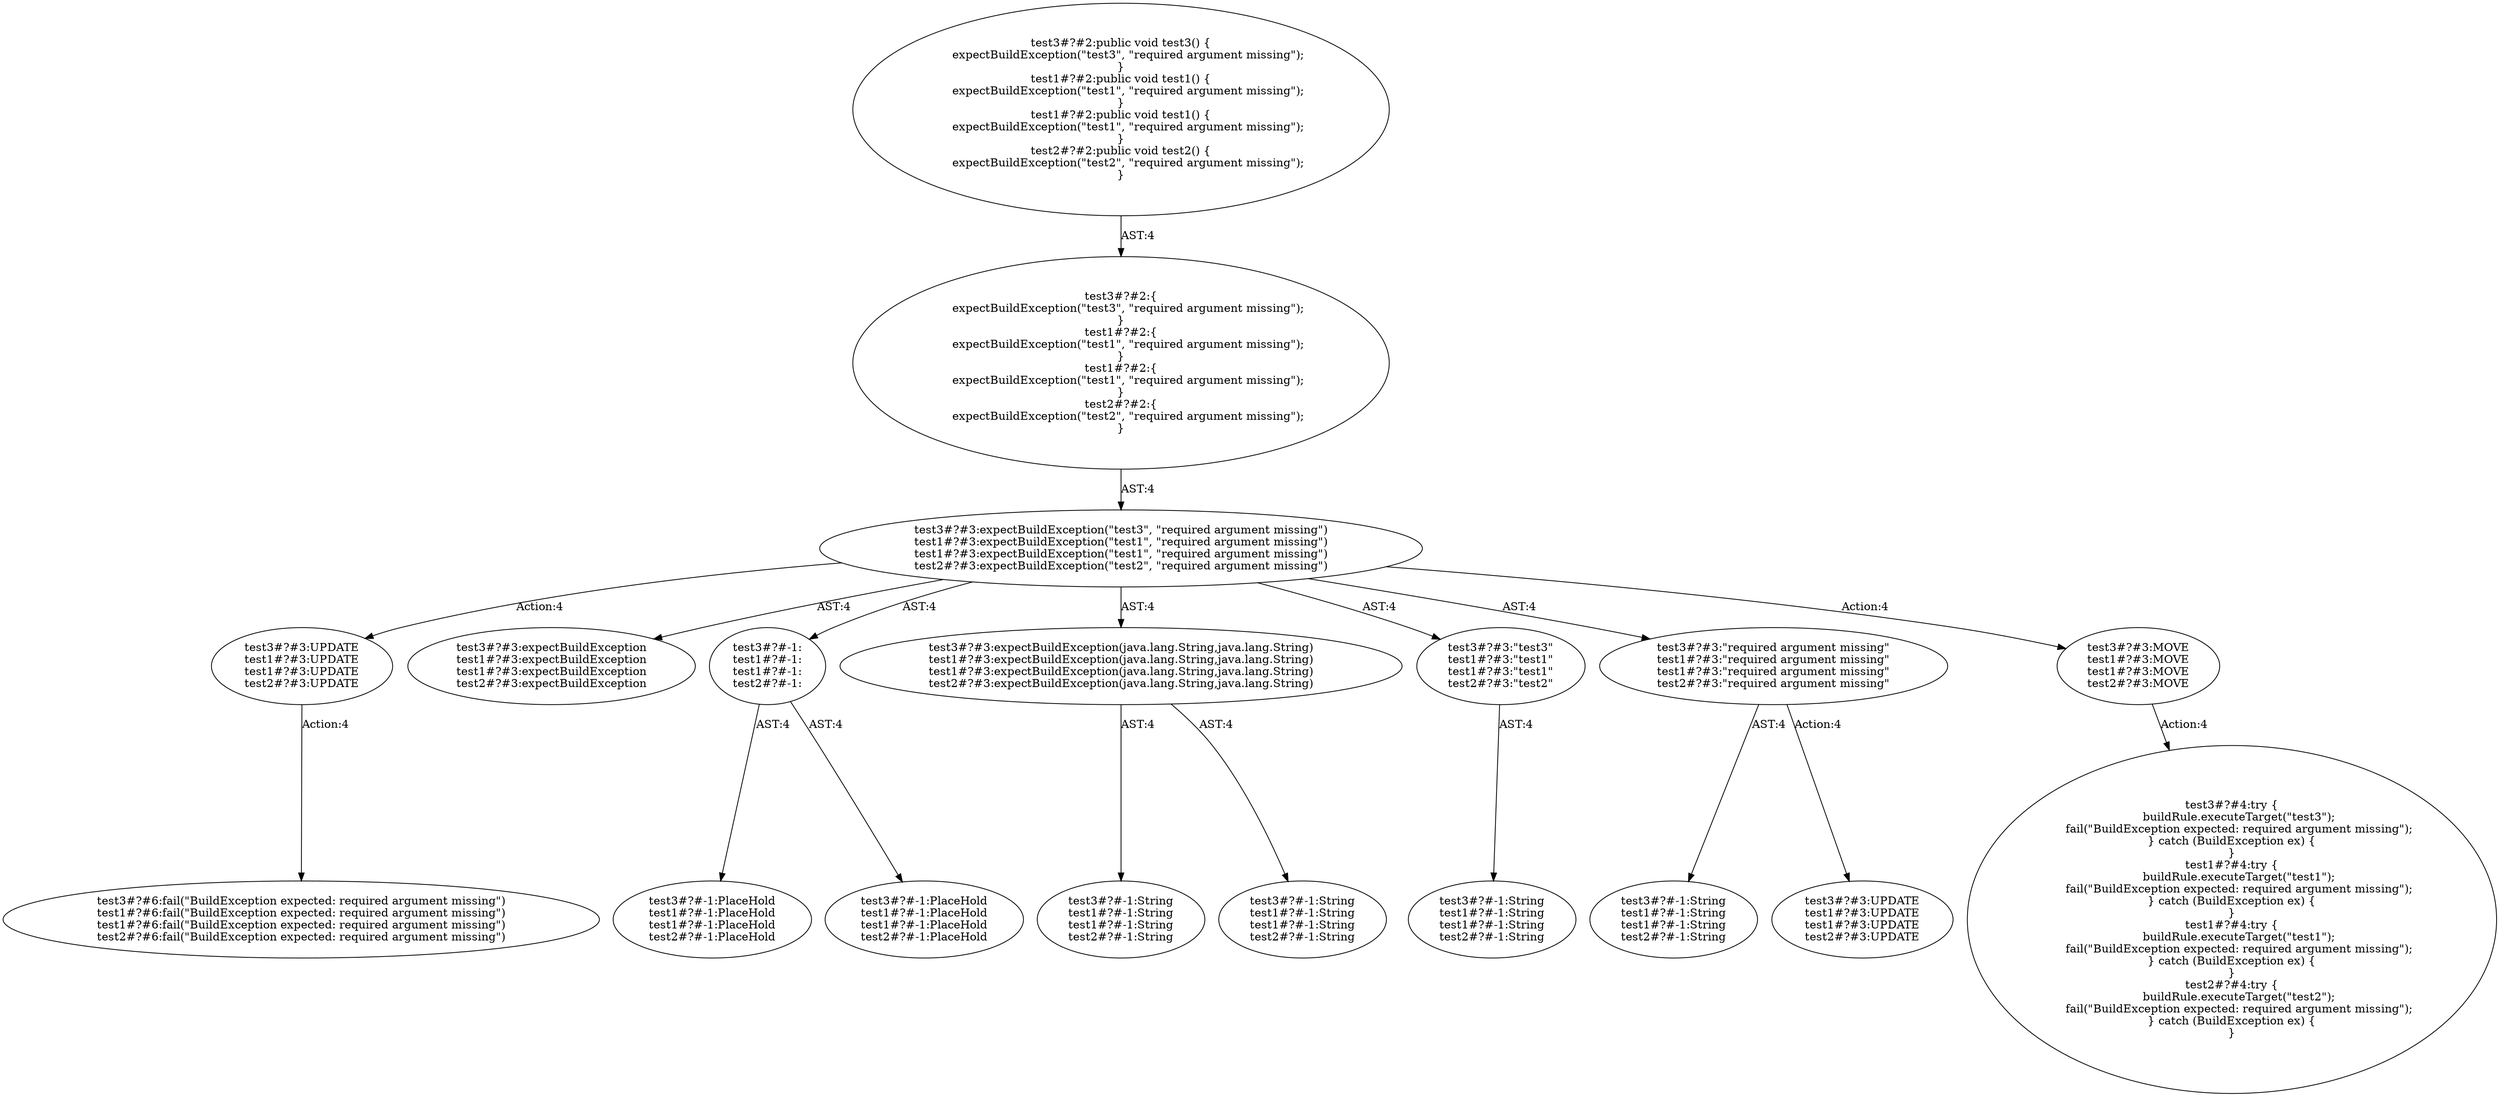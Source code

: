 digraph "Pattern" {
0 [label="test3#?#3:UPDATE
test1#?#3:UPDATE
test1#?#3:UPDATE
test2#?#3:UPDATE" shape=ellipse]
1 [label="test3#?#3:expectBuildException(\"test3\", \"required argument missing\")
test1#?#3:expectBuildException(\"test1\", \"required argument missing\")
test1#?#3:expectBuildException(\"test1\", \"required argument missing\")
test2#?#3:expectBuildException(\"test2\", \"required argument missing\")" shape=ellipse]
2 [label="test3#?#2:\{
    expectBuildException(\"test3\", \"required argument missing\");
\}
test1#?#2:\{
    expectBuildException(\"test1\", \"required argument missing\");
\}
test1#?#2:\{
    expectBuildException(\"test1\", \"required argument missing\");
\}
test2#?#2:\{
    expectBuildException(\"test2\", \"required argument missing\");
\}" shape=ellipse]
3 [label="test3#?#2:public void test3() \{
    expectBuildException(\"test3\", \"required argument missing\");
\}
test1#?#2:public void test1() \{
    expectBuildException(\"test1\", \"required argument missing\");
\}
test1#?#2:public void test1() \{
    expectBuildException(\"test1\", \"required argument missing\");
\}
test2#?#2:public void test2() \{
    expectBuildException(\"test2\", \"required argument missing\");
\}" shape=ellipse]
4 [label="test3#?#3:expectBuildException
test1#?#3:expectBuildException
test1#?#3:expectBuildException
test2#?#3:expectBuildException" shape=ellipse]
5 [label="test3#?#-1:
test1#?#-1:
test1#?#-1:
test2#?#-1:" shape=ellipse]
6 [label="test3#?#-1:PlaceHold
test1#?#-1:PlaceHold
test1#?#-1:PlaceHold
test2#?#-1:PlaceHold" shape=ellipse]
7 [label="test3#?#-1:PlaceHold
test1#?#-1:PlaceHold
test1#?#-1:PlaceHold
test2#?#-1:PlaceHold" shape=ellipse]
8 [label="test3#?#3:expectBuildException(java.lang.String,java.lang.String)
test1#?#3:expectBuildException(java.lang.String,java.lang.String)
test1#?#3:expectBuildException(java.lang.String,java.lang.String)
test2#?#3:expectBuildException(java.lang.String,java.lang.String)" shape=ellipse]
9 [label="test3#?#-1:String
test1#?#-1:String
test1#?#-1:String
test2#?#-1:String" shape=ellipse]
10 [label="test3#?#-1:String
test1#?#-1:String
test1#?#-1:String
test2#?#-1:String" shape=ellipse]
11 [label="test3#?#3:\"test3\"
test1#?#3:\"test1\"
test1#?#3:\"test1\"
test2#?#3:\"test2\"" shape=ellipse]
12 [label="test3#?#-1:String
test1#?#-1:String
test1#?#-1:String
test2#?#-1:String" shape=ellipse]
13 [label="test3#?#3:\"required argument missing\"
test1#?#3:\"required argument missing\"
test1#?#3:\"required argument missing\"
test2#?#3:\"required argument missing\"" shape=ellipse]
14 [label="test3#?#-1:String
test1#?#-1:String
test1#?#-1:String
test2#?#-1:String" shape=ellipse]
15 [label="test3#?#3:UPDATE
test1#?#3:UPDATE
test1#?#3:UPDATE
test2#?#3:UPDATE" shape=ellipse]
16 [label="test3#?#3:MOVE
test1#?#3:MOVE
test1#?#3:MOVE
test2#?#3:MOVE" shape=ellipse]
17 [label="test3#?#4:try \{
    buildRule.executeTarget(\"test3\");
    fail(\"BuildException expected: required argument missing\");
\} catch (BuildException ex) \{
\}
test1#?#4:try \{
    buildRule.executeTarget(\"test1\");
    fail(\"BuildException expected: required argument missing\");
\} catch (BuildException ex) \{
\}
test1#?#4:try \{
    buildRule.executeTarget(\"test1\");
    fail(\"BuildException expected: required argument missing\");
\} catch (BuildException ex) \{
\}
test2#?#4:try \{
    buildRule.executeTarget(\"test2\");
    fail(\"BuildException expected: required argument missing\");
\} catch (BuildException ex) \{
\}" shape=ellipse]
18 [label="test3#?#6:fail(\"BuildException expected: required argument missing\")
test1#?#6:fail(\"BuildException expected: required argument missing\")
test1#?#6:fail(\"BuildException expected: required argument missing\")
test2#?#6:fail(\"BuildException expected: required argument missing\")" shape=ellipse]
0 -> 18 [label="Action:4"];
1 -> 0 [label="Action:4"];
1 -> 4 [label="AST:4"];
1 -> 5 [label="AST:4"];
1 -> 8 [label="AST:4"];
1 -> 11 [label="AST:4"];
1 -> 13 [label="AST:4"];
1 -> 16 [label="Action:4"];
2 -> 1 [label="AST:4"];
3 -> 2 [label="AST:4"];
5 -> 6 [label="AST:4"];
5 -> 7 [label="AST:4"];
8 -> 9 [label="AST:4"];
8 -> 10 [label="AST:4"];
11 -> 12 [label="AST:4"];
13 -> 14 [label="AST:4"];
13 -> 15 [label="Action:4"];
16 -> 17 [label="Action:4"];
}